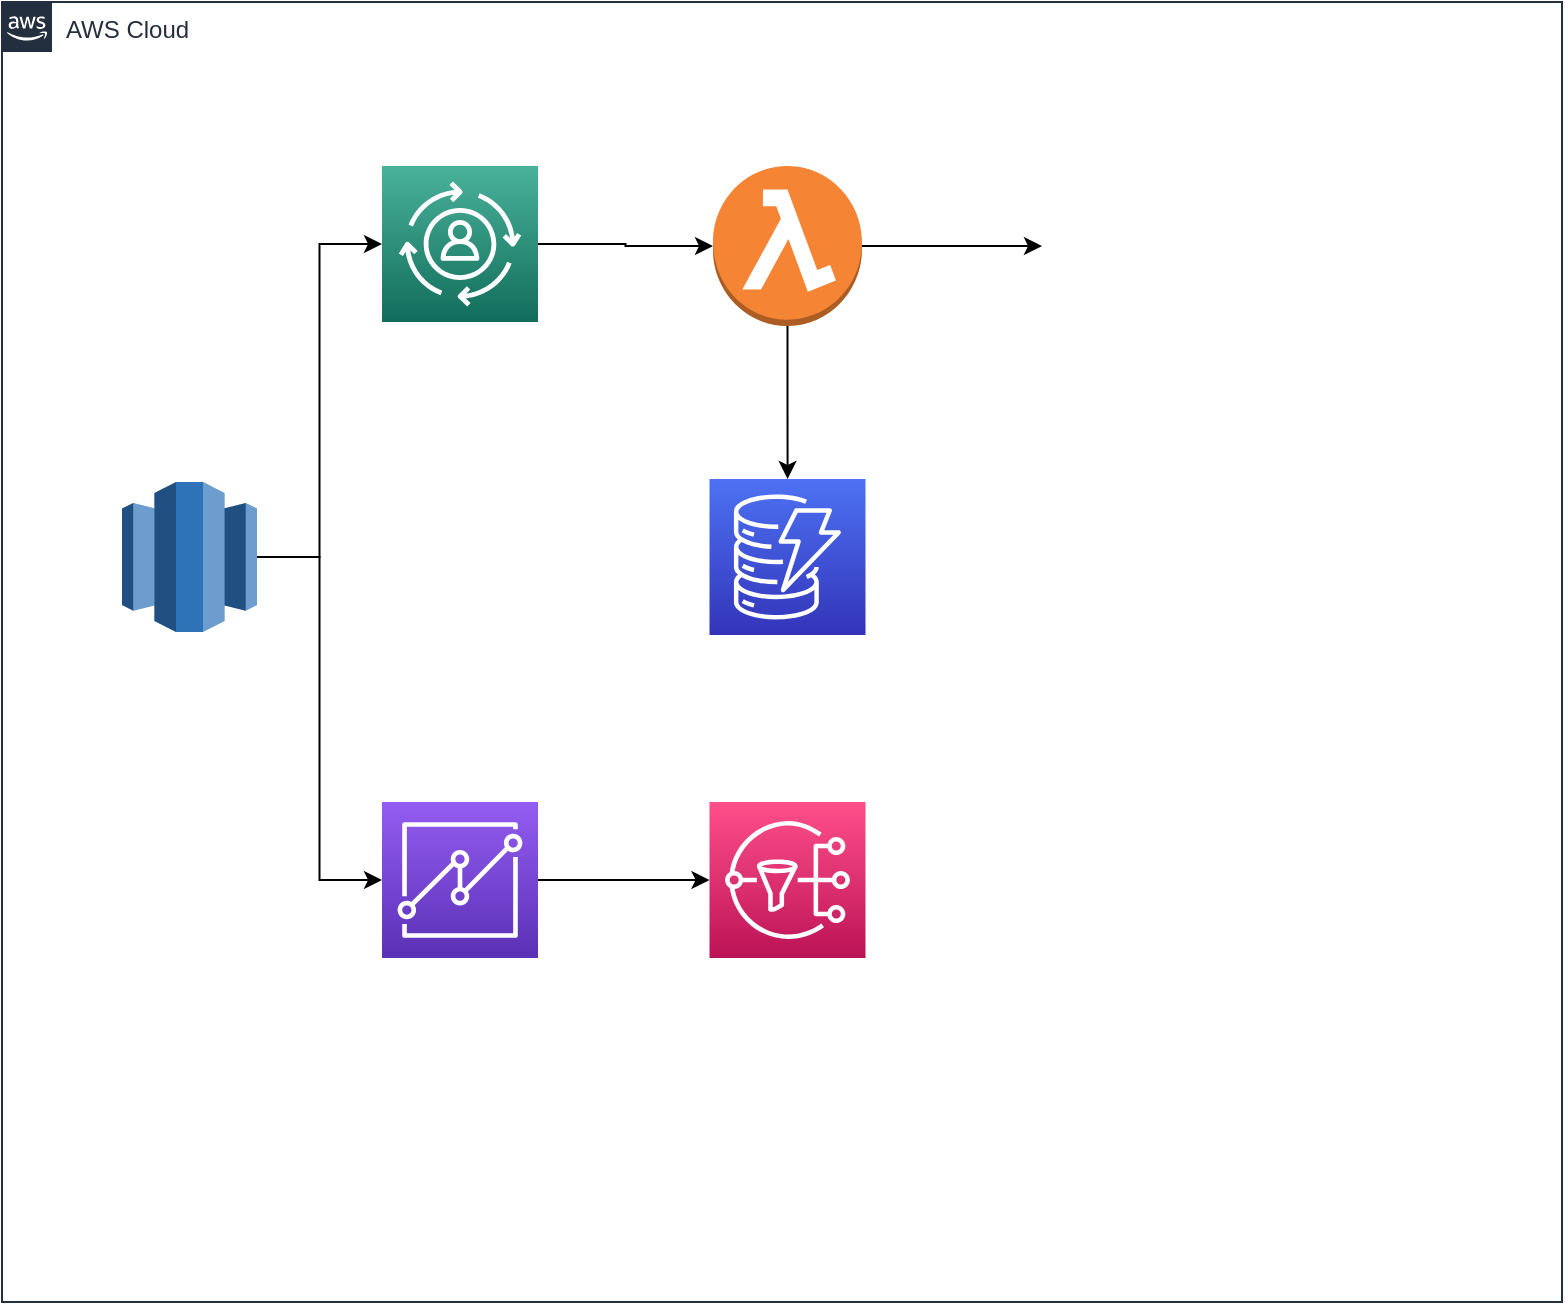 <mxfile version="21.5.0" type="github">
  <diagram id="Ht1M8jgEwFfnCIfOTk4-" name="Page-1">
    <mxGraphModel dx="1153" dy="871" grid="1" gridSize="10" guides="1" tooltips="1" connect="1" arrows="1" fold="1" page="1" pageScale="1" pageWidth="1169" pageHeight="827" math="0" shadow="0">
      <root>
        <mxCell id="0" />
        <mxCell id="1" parent="0" />
        <mxCell id="UEzPUAAOIrF-is8g5C7q-74" value="AWS Cloud" style="points=[[0,0],[0.25,0],[0.5,0],[0.75,0],[1,0],[1,0.25],[1,0.5],[1,0.75],[1,1],[0.75,1],[0.5,1],[0.25,1],[0,1],[0,0.75],[0,0.5],[0,0.25]];outlineConnect=0;gradientColor=none;html=1;whiteSpace=wrap;fontSize=12;fontStyle=0;shape=mxgraph.aws4.group;grIcon=mxgraph.aws4.group_aws_cloud_alt;strokeColor=#232F3E;fillColor=none;verticalAlign=top;align=left;spacingLeft=30;fontColor=#232F3E;dashed=0;labelBackgroundColor=#ffffff;container=1;pointerEvents=0;collapsible=0;recursiveResize=0;" parent="1" vertex="1">
          <mxGeometry x="50" y="80" width="780" height="650" as="geometry" />
        </mxCell>
        <mxCell id="GmhvjzRqwlj7LsfzqnwR-10" style="edgeStyle=orthogonalEdgeStyle;rounded=0;orthogonalLoop=1;jettySize=auto;html=1;entryX=0;entryY=0.5;entryDx=0;entryDy=0;entryPerimeter=0;" edge="1" parent="UEzPUAAOIrF-is8g5C7q-74" source="GmhvjzRqwlj7LsfzqnwR-1" target="GmhvjzRqwlj7LsfzqnwR-2">
          <mxGeometry relative="1" as="geometry" />
        </mxCell>
        <mxCell id="GmhvjzRqwlj7LsfzqnwR-17" style="edgeStyle=orthogonalEdgeStyle;rounded=0;orthogonalLoop=1;jettySize=auto;html=1;entryX=0;entryY=0.5;entryDx=0;entryDy=0;entryPerimeter=0;" edge="1" parent="UEzPUAAOIrF-is8g5C7q-74" source="GmhvjzRqwlj7LsfzqnwR-1" target="GmhvjzRqwlj7LsfzqnwR-12">
          <mxGeometry relative="1" as="geometry" />
        </mxCell>
        <mxCell id="GmhvjzRqwlj7LsfzqnwR-1" value="" style="outlineConnect=0;dashed=0;verticalLabelPosition=bottom;verticalAlign=top;align=center;html=1;shape=mxgraph.aws3.redshift;fillColor=#2E73B8;gradientColor=none;" vertex="1" parent="UEzPUAAOIrF-is8g5C7q-74">
          <mxGeometry x="60" y="240" width="67.5" height="75" as="geometry" />
        </mxCell>
        <mxCell id="GmhvjzRqwlj7LsfzqnwR-15" value="" style="edgeStyle=orthogonalEdgeStyle;rounded=0;orthogonalLoop=1;jettySize=auto;html=1;" edge="1" parent="UEzPUAAOIrF-is8g5C7q-74" source="GmhvjzRqwlj7LsfzqnwR-2" target="GmhvjzRqwlj7LsfzqnwR-3">
          <mxGeometry relative="1" as="geometry" />
        </mxCell>
        <mxCell id="GmhvjzRqwlj7LsfzqnwR-2" value="" style="sketch=0;points=[[0,0,0],[0.25,0,0],[0.5,0,0],[0.75,0,0],[1,0,0],[0,1,0],[0.25,1,0],[0.5,1,0],[0.75,1,0],[1,1,0],[0,0.25,0],[0,0.5,0],[0,0.75,0],[1,0.25,0],[1,0.5,0],[1,0.75,0]];outlineConnect=0;fontColor=#232F3E;gradientColor=#4AB29A;gradientDirection=north;fillColor=#116D5B;strokeColor=#ffffff;dashed=0;verticalLabelPosition=bottom;verticalAlign=top;align=center;html=1;fontSize=12;fontStyle=0;aspect=fixed;shape=mxgraph.aws4.resourceIcon;resIcon=mxgraph.aws4.personalize;" vertex="1" parent="UEzPUAAOIrF-is8g5C7q-74">
          <mxGeometry x="190" y="82" width="78" height="78" as="geometry" />
        </mxCell>
        <mxCell id="GmhvjzRqwlj7LsfzqnwR-5" value="" style="edgeStyle=orthogonalEdgeStyle;rounded=0;orthogonalLoop=1;jettySize=auto;html=1;" edge="1" parent="UEzPUAAOIrF-is8g5C7q-74" source="GmhvjzRqwlj7LsfzqnwR-3" target="GmhvjzRqwlj7LsfzqnwR-4">
          <mxGeometry relative="1" as="geometry" />
        </mxCell>
        <mxCell id="GmhvjzRqwlj7LsfzqnwR-21" value="" style="edgeStyle=orthogonalEdgeStyle;rounded=0;orthogonalLoop=1;jettySize=auto;html=1;" edge="1" parent="UEzPUAAOIrF-is8g5C7q-74" source="GmhvjzRqwlj7LsfzqnwR-3">
          <mxGeometry relative="1" as="geometry">
            <mxPoint x="520" y="122" as="targetPoint" />
          </mxGeometry>
        </mxCell>
        <mxCell id="GmhvjzRqwlj7LsfzqnwR-3" value="" style="outlineConnect=0;dashed=0;verticalLabelPosition=bottom;verticalAlign=top;align=center;html=1;shape=mxgraph.aws3.lambda_function;fillColor=#F58534;gradientColor=none;" vertex="1" parent="UEzPUAAOIrF-is8g5C7q-74">
          <mxGeometry x="355.5" y="82" width="74.5" height="80" as="geometry" />
        </mxCell>
        <mxCell id="GmhvjzRqwlj7LsfzqnwR-4" value="" style="sketch=0;points=[[0,0,0],[0.25,0,0],[0.5,0,0],[0.75,0,0],[1,0,0],[0,1,0],[0.25,1,0],[0.5,1,0],[0.75,1,0],[1,1,0],[0,0.25,0],[0,0.5,0],[0,0.75,0],[1,0.25,0],[1,0.5,0],[1,0.75,0]];outlineConnect=0;fontColor=#232F3E;gradientColor=#4D72F3;gradientDirection=north;fillColor=#3334B9;strokeColor=#ffffff;dashed=0;verticalLabelPosition=bottom;verticalAlign=top;align=center;html=1;fontSize=12;fontStyle=0;aspect=fixed;shape=mxgraph.aws4.resourceIcon;resIcon=mxgraph.aws4.dynamodb;" vertex="1" parent="UEzPUAAOIrF-is8g5C7q-74">
          <mxGeometry x="353.75" y="238.5" width="78" height="78" as="geometry" />
        </mxCell>
        <mxCell id="GmhvjzRqwlj7LsfzqnwR-19" value="" style="edgeStyle=orthogonalEdgeStyle;rounded=0;orthogonalLoop=1;jettySize=auto;html=1;" edge="1" parent="UEzPUAAOIrF-is8g5C7q-74" source="GmhvjzRqwlj7LsfzqnwR-12" target="GmhvjzRqwlj7LsfzqnwR-18">
          <mxGeometry relative="1" as="geometry" />
        </mxCell>
        <mxCell id="GmhvjzRqwlj7LsfzqnwR-12" value="" style="sketch=0;points=[[0,0,0],[0.25,0,0],[0.5,0,0],[0.75,0,0],[1,0,0],[0,1,0],[0.25,1,0],[0.5,1,0],[0.75,1,0],[1,1,0],[0,0.25,0],[0,0.5,0],[0,0.75,0],[1,0.25,0],[1,0.5,0],[1,0.75,0]];outlineConnect=0;fontColor=#232F3E;gradientColor=#945DF2;gradientDirection=north;fillColor=#5A30B5;strokeColor=#ffffff;dashed=0;verticalLabelPosition=bottom;verticalAlign=top;align=center;html=1;fontSize=12;fontStyle=0;aspect=fixed;shape=mxgraph.aws4.resourceIcon;resIcon=mxgraph.aws4.quicksight;" vertex="1" parent="UEzPUAAOIrF-is8g5C7q-74">
          <mxGeometry x="190" y="400" width="78" height="78" as="geometry" />
        </mxCell>
        <mxCell id="GmhvjzRqwlj7LsfzqnwR-18" value="" style="sketch=0;points=[[0,0,0],[0.25,0,0],[0.5,0,0],[0.75,0,0],[1,0,0],[0,1,0],[0.25,1,0],[0.5,1,0],[0.75,1,0],[1,1,0],[0,0.25,0],[0,0.5,0],[0,0.75,0],[1,0.25,0],[1,0.5,0],[1,0.75,0]];outlineConnect=0;fontColor=#232F3E;gradientColor=#FF4F8B;gradientDirection=north;fillColor=#BC1356;strokeColor=#ffffff;dashed=0;verticalLabelPosition=bottom;verticalAlign=top;align=center;html=1;fontSize=12;fontStyle=0;aspect=fixed;shape=mxgraph.aws4.resourceIcon;resIcon=mxgraph.aws4.sns;" vertex="1" parent="UEzPUAAOIrF-is8g5C7q-74">
          <mxGeometry x="353.75" y="400" width="78" height="78" as="geometry" />
        </mxCell>
        <mxCell id="GmhvjzRqwlj7LsfzqnwR-22" value="" style="shape=image;html=1;verticalAlign=top;verticalLabelPosition=bottom;labelBackgroundColor=#ffffff;imageAspect=0;aspect=fixed;image=https://cdn0.iconfinder.com/data/icons/social-media-entertainment-line/32/Netflix-128.png" vertex="1" parent="UEzPUAAOIrF-is8g5C7q-74">
          <mxGeometry x="520" y="58" width="128" height="128" as="geometry" />
        </mxCell>
      </root>
    </mxGraphModel>
  </diagram>
</mxfile>
